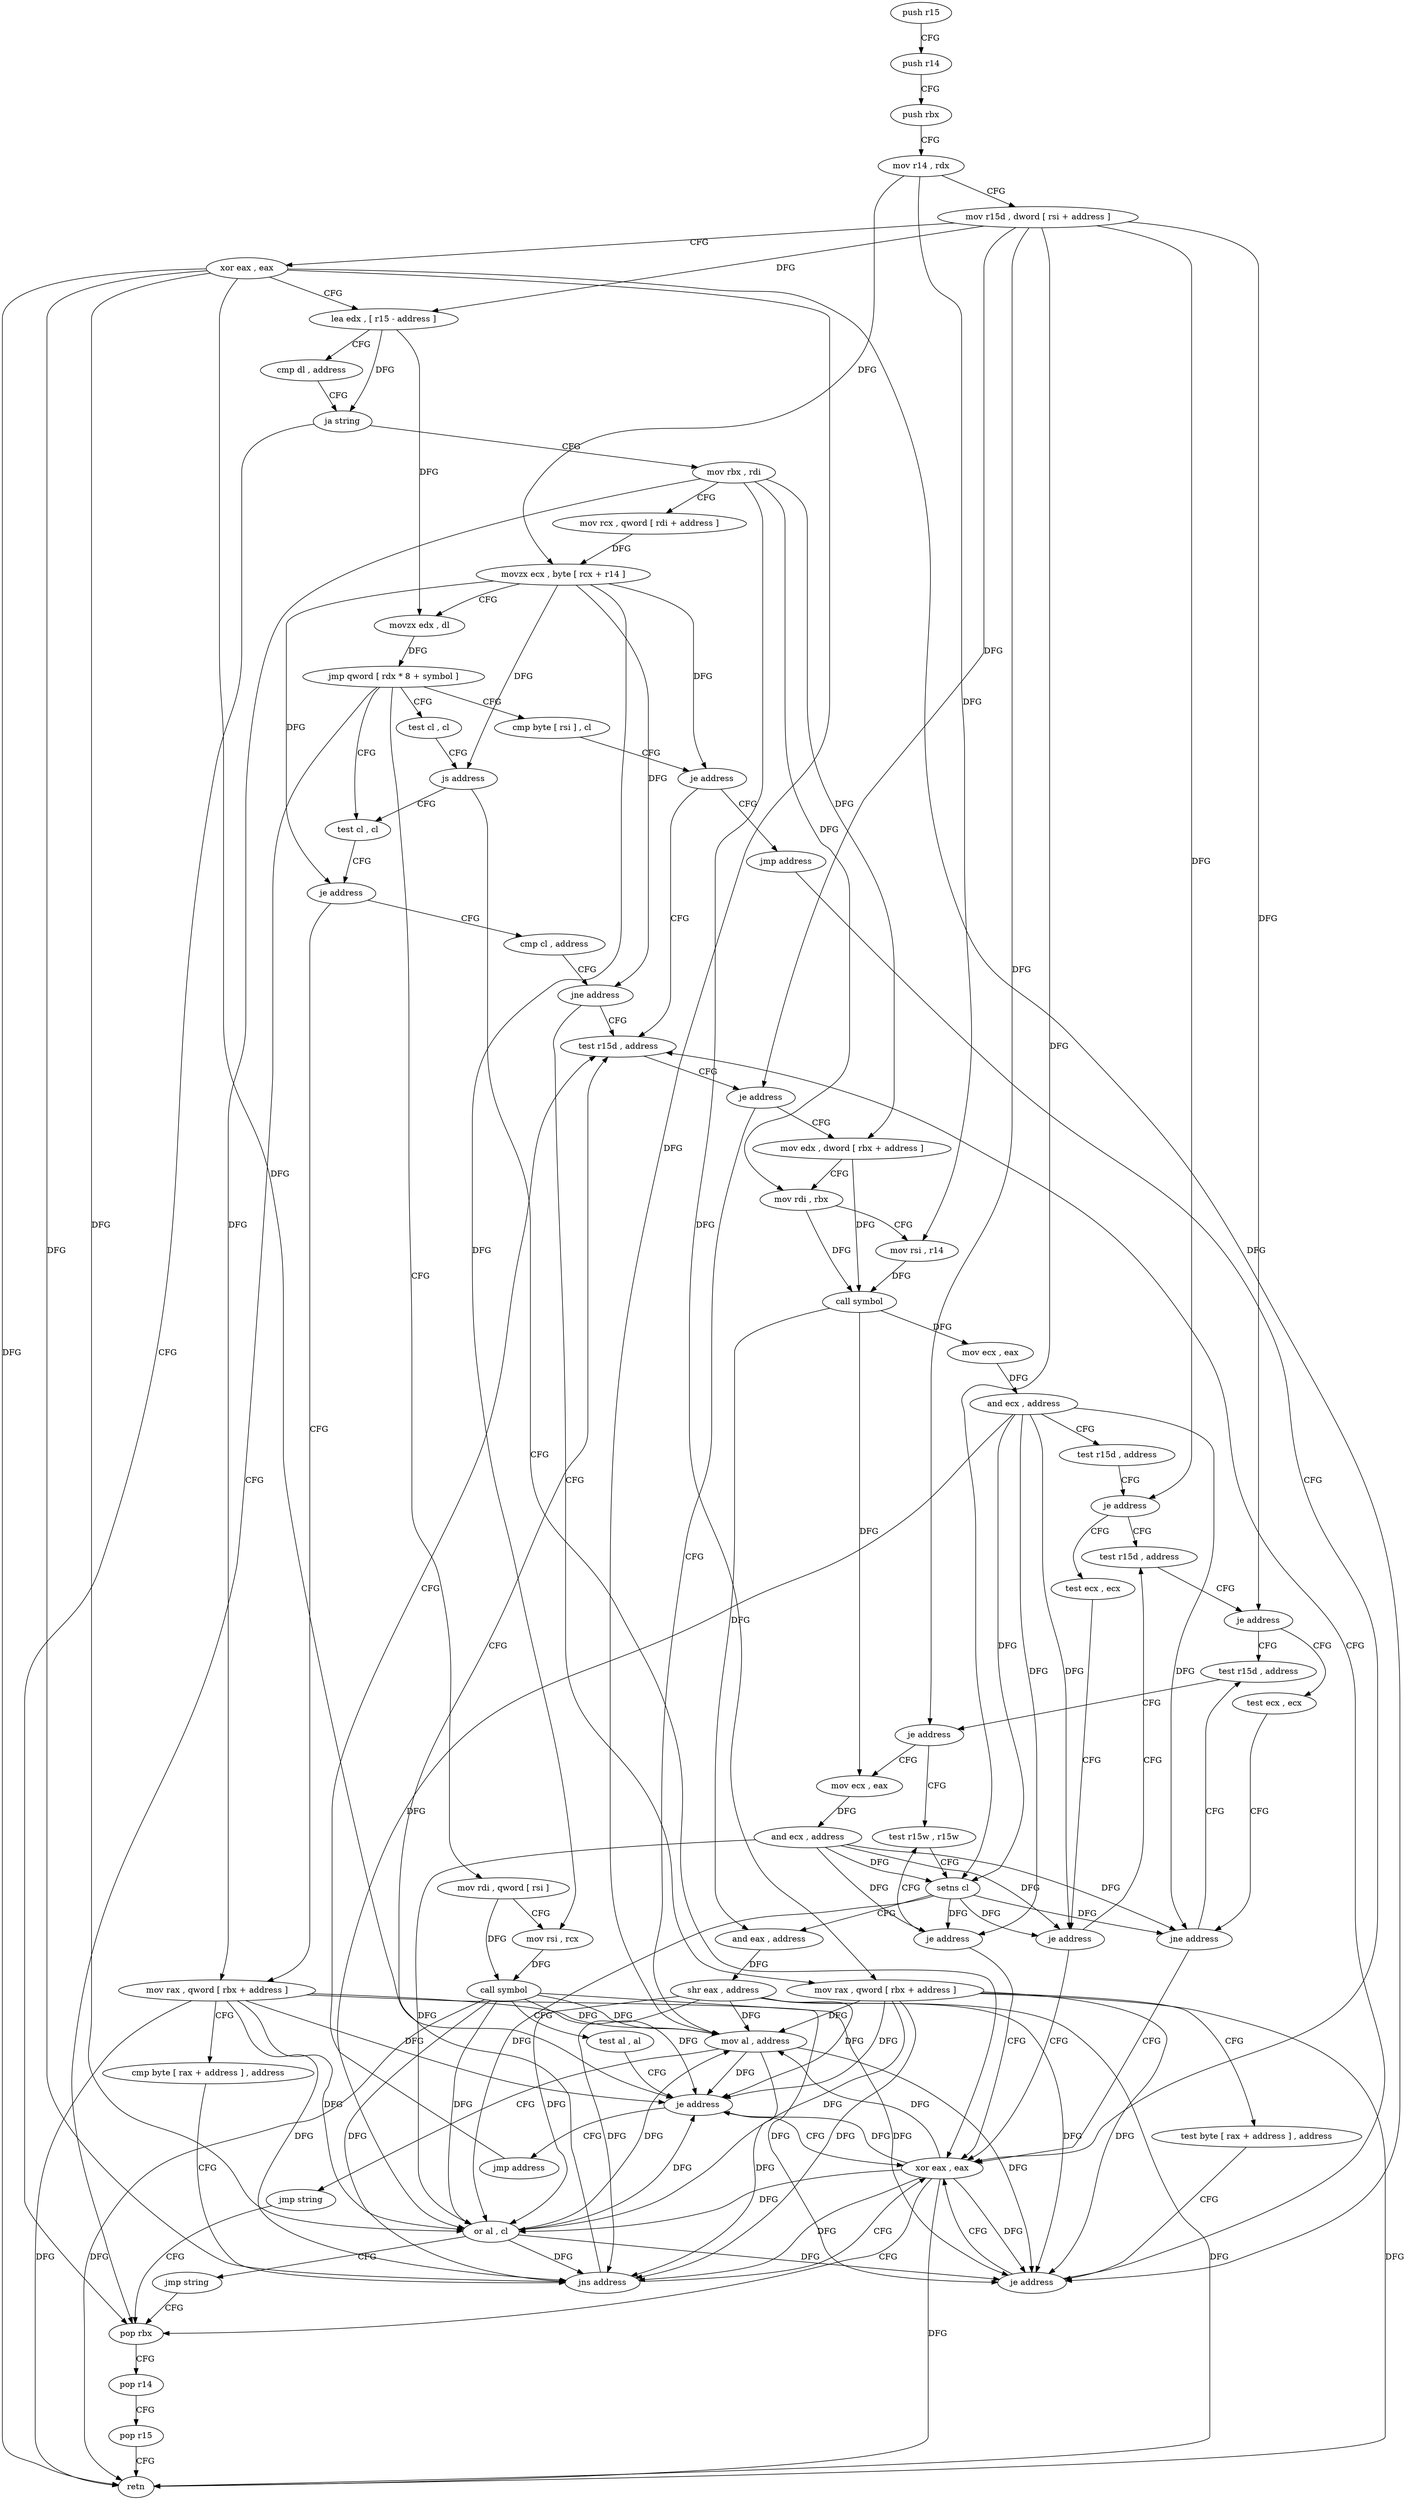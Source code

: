digraph "func" {
"4256000" [label = "push r15" ]
"4256002" [label = "push r14" ]
"4256004" [label = "push rbx" ]
"4256005" [label = "mov r14 , rdx" ]
"4256008" [label = "mov r15d , dword [ rsi + address ]" ]
"4256012" [label = "xor eax , eax" ]
"4256014" [label = "lea edx , [ r15 - address ]" ]
"4256018" [label = "cmp dl , address" ]
"4256021" [label = "ja string" ]
"4256224" [label = "pop rbx" ]
"4256027" [label = "mov rbx , rdi" ]
"4256225" [label = "pop r14" ]
"4256227" [label = "pop r15" ]
"4256229" [label = "retn" ]
"4256030" [label = "mov rcx , qword [ rdi + address ]" ]
"4256034" [label = "movzx ecx , byte [ rcx + r14 ]" ]
"4256039" [label = "movzx edx , dl" ]
"4256042" [label = "jmp qword [ rdx * 8 + symbol ]" ]
"4256049" [label = "cmp byte [ rsi ] , cl" ]
"4256058" [label = "mov rdi , qword [ rsi ]" ]
"4256079" [label = "test cl , cl" ]
"4256087" [label = "test cl , cl" ]
"4256051" [label = "je address" ]
"4256112" [label = "test r15d , address" ]
"4256053" [label = "jmp address" ]
"4256061" [label = "mov rsi , rcx" ]
"4256064" [label = "call symbol" ]
"4256069" [label = "test al , al" ]
"4256071" [label = "je address" ]
"4256222" [label = "xor eax , eax" ]
"4256077" [label = "jmp address" ]
"4256081" [label = "js address" ]
"4256089" [label = "je address" ]
"4256206" [label = "mov rax , qword [ rbx + address ]" ]
"4256091" [label = "cmp cl , address" ]
"4256119" [label = "je address" ]
"4256202" [label = "mov al , address" ]
"4256121" [label = "mov edx , dword [ rbx + address ]" ]
"4256213" [label = "cmp byte [ rax + address ] , address" ]
"4256220" [label = "jns address" ]
"4256094" [label = "jne address" ]
"4256096" [label = "mov rax , qword [ rbx + address ]" ]
"4256204" [label = "jmp string" ]
"4256127" [label = "mov rdi , rbx" ]
"4256130" [label = "mov rsi , r14" ]
"4256133" [label = "call symbol" ]
"4256138" [label = "mov ecx , eax" ]
"4256140" [label = "and ecx , address" ]
"4256143" [label = "test r15d , address" ]
"4256150" [label = "je address" ]
"4256156" [label = "test r15d , address" ]
"4256152" [label = "test ecx , ecx" ]
"4256103" [label = "test byte [ rax + address ] , address" ]
"4256110" [label = "je address" ]
"4256163" [label = "je address" ]
"4256169" [label = "test r15d , address" ]
"4256165" [label = "test ecx , ecx" ]
"4256154" [label = "je address" ]
"4256176" [label = "je address" ]
"4256185" [label = "test r15w , r15w" ]
"4256178" [label = "mov ecx , eax" ]
"4256167" [label = "jne address" ]
"4256189" [label = "setns cl" ]
"4256192" [label = "and eax , address" ]
"4256195" [label = "shr eax , address" ]
"4256198" [label = "or al , cl" ]
"4256200" [label = "jmp string" ]
"4256180" [label = "and ecx , address" ]
"4256183" [label = "je address" ]
"4256000" -> "4256002" [ label = "CFG" ]
"4256002" -> "4256004" [ label = "CFG" ]
"4256004" -> "4256005" [ label = "CFG" ]
"4256005" -> "4256008" [ label = "CFG" ]
"4256005" -> "4256034" [ label = "DFG" ]
"4256005" -> "4256130" [ label = "DFG" ]
"4256008" -> "4256012" [ label = "CFG" ]
"4256008" -> "4256014" [ label = "DFG" ]
"4256008" -> "4256119" [ label = "DFG" ]
"4256008" -> "4256150" [ label = "DFG" ]
"4256008" -> "4256163" [ label = "DFG" ]
"4256008" -> "4256176" [ label = "DFG" ]
"4256008" -> "4256189" [ label = "DFG" ]
"4256012" -> "4256014" [ label = "CFG" ]
"4256012" -> "4256229" [ label = "DFG" ]
"4256012" -> "4256071" [ label = "DFG" ]
"4256012" -> "4256220" [ label = "DFG" ]
"4256012" -> "4256202" [ label = "DFG" ]
"4256012" -> "4256110" [ label = "DFG" ]
"4256012" -> "4256198" [ label = "DFG" ]
"4256014" -> "4256018" [ label = "CFG" ]
"4256014" -> "4256021" [ label = "DFG" ]
"4256014" -> "4256039" [ label = "DFG" ]
"4256018" -> "4256021" [ label = "CFG" ]
"4256021" -> "4256224" [ label = "CFG" ]
"4256021" -> "4256027" [ label = "CFG" ]
"4256224" -> "4256225" [ label = "CFG" ]
"4256027" -> "4256030" [ label = "CFG" ]
"4256027" -> "4256206" [ label = "DFG" ]
"4256027" -> "4256121" [ label = "DFG" ]
"4256027" -> "4256127" [ label = "DFG" ]
"4256027" -> "4256096" [ label = "DFG" ]
"4256225" -> "4256227" [ label = "CFG" ]
"4256227" -> "4256229" [ label = "CFG" ]
"4256030" -> "4256034" [ label = "DFG" ]
"4256034" -> "4256039" [ label = "CFG" ]
"4256034" -> "4256051" [ label = "DFG" ]
"4256034" -> "4256061" [ label = "DFG" ]
"4256034" -> "4256081" [ label = "DFG" ]
"4256034" -> "4256089" [ label = "DFG" ]
"4256034" -> "4256094" [ label = "DFG" ]
"4256039" -> "4256042" [ label = "DFG" ]
"4256042" -> "4256049" [ label = "CFG" ]
"4256042" -> "4256058" [ label = "CFG" ]
"4256042" -> "4256079" [ label = "CFG" ]
"4256042" -> "4256087" [ label = "CFG" ]
"4256042" -> "4256224" [ label = "CFG" ]
"4256049" -> "4256051" [ label = "CFG" ]
"4256058" -> "4256061" [ label = "CFG" ]
"4256058" -> "4256064" [ label = "DFG" ]
"4256079" -> "4256081" [ label = "CFG" ]
"4256087" -> "4256089" [ label = "CFG" ]
"4256051" -> "4256112" [ label = "CFG" ]
"4256051" -> "4256053" [ label = "CFG" ]
"4256112" -> "4256119" [ label = "CFG" ]
"4256053" -> "4256222" [ label = "CFG" ]
"4256061" -> "4256064" [ label = "DFG" ]
"4256064" -> "4256069" [ label = "CFG" ]
"4256064" -> "4256229" [ label = "DFG" ]
"4256064" -> "4256071" [ label = "DFG" ]
"4256064" -> "4256220" [ label = "DFG" ]
"4256064" -> "4256202" [ label = "DFG" ]
"4256064" -> "4256110" [ label = "DFG" ]
"4256064" -> "4256198" [ label = "DFG" ]
"4256069" -> "4256071" [ label = "CFG" ]
"4256071" -> "4256222" [ label = "CFG" ]
"4256071" -> "4256077" [ label = "CFG" ]
"4256222" -> "4256224" [ label = "CFG" ]
"4256222" -> "4256071" [ label = "DFG" ]
"4256222" -> "4256229" [ label = "DFG" ]
"4256222" -> "4256220" [ label = "DFG" ]
"4256222" -> "4256202" [ label = "DFG" ]
"4256222" -> "4256110" [ label = "DFG" ]
"4256222" -> "4256198" [ label = "DFG" ]
"4256077" -> "4256112" [ label = "CFG" ]
"4256081" -> "4256222" [ label = "CFG" ]
"4256081" -> "4256087" [ label = "CFG" ]
"4256089" -> "4256206" [ label = "CFG" ]
"4256089" -> "4256091" [ label = "CFG" ]
"4256206" -> "4256213" [ label = "CFG" ]
"4256206" -> "4256071" [ label = "DFG" ]
"4256206" -> "4256229" [ label = "DFG" ]
"4256206" -> "4256220" [ label = "DFG" ]
"4256206" -> "4256202" [ label = "DFG" ]
"4256206" -> "4256110" [ label = "DFG" ]
"4256206" -> "4256198" [ label = "DFG" ]
"4256091" -> "4256094" [ label = "CFG" ]
"4256119" -> "4256202" [ label = "CFG" ]
"4256119" -> "4256121" [ label = "CFG" ]
"4256202" -> "4256204" [ label = "CFG" ]
"4256202" -> "4256071" [ label = "DFG" ]
"4256202" -> "4256220" [ label = "DFG" ]
"4256202" -> "4256110" [ label = "DFG" ]
"4256121" -> "4256127" [ label = "CFG" ]
"4256121" -> "4256133" [ label = "DFG" ]
"4256213" -> "4256220" [ label = "CFG" ]
"4256220" -> "4256112" [ label = "CFG" ]
"4256220" -> "4256222" [ label = "CFG" ]
"4256094" -> "4256112" [ label = "CFG" ]
"4256094" -> "4256096" [ label = "CFG" ]
"4256096" -> "4256103" [ label = "CFG" ]
"4256096" -> "4256071" [ label = "DFG" ]
"4256096" -> "4256220" [ label = "DFG" ]
"4256096" -> "4256202" [ label = "DFG" ]
"4256096" -> "4256229" [ label = "DFG" ]
"4256096" -> "4256110" [ label = "DFG" ]
"4256096" -> "4256198" [ label = "DFG" ]
"4256204" -> "4256224" [ label = "CFG" ]
"4256127" -> "4256130" [ label = "CFG" ]
"4256127" -> "4256133" [ label = "DFG" ]
"4256130" -> "4256133" [ label = "DFG" ]
"4256133" -> "4256138" [ label = "DFG" ]
"4256133" -> "4256192" [ label = "DFG" ]
"4256133" -> "4256178" [ label = "DFG" ]
"4256138" -> "4256140" [ label = "DFG" ]
"4256140" -> "4256143" [ label = "CFG" ]
"4256140" -> "4256154" [ label = "DFG" ]
"4256140" -> "4256167" [ label = "DFG" ]
"4256140" -> "4256189" [ label = "DFG" ]
"4256140" -> "4256198" [ label = "DFG" ]
"4256140" -> "4256183" [ label = "DFG" ]
"4256143" -> "4256150" [ label = "CFG" ]
"4256150" -> "4256156" [ label = "CFG" ]
"4256150" -> "4256152" [ label = "CFG" ]
"4256156" -> "4256163" [ label = "CFG" ]
"4256152" -> "4256154" [ label = "CFG" ]
"4256103" -> "4256110" [ label = "CFG" ]
"4256110" -> "4256222" [ label = "CFG" ]
"4256110" -> "4256112" [ label = "CFG" ]
"4256163" -> "4256169" [ label = "CFG" ]
"4256163" -> "4256165" [ label = "CFG" ]
"4256169" -> "4256176" [ label = "CFG" ]
"4256165" -> "4256167" [ label = "CFG" ]
"4256154" -> "4256222" [ label = "CFG" ]
"4256154" -> "4256156" [ label = "CFG" ]
"4256176" -> "4256185" [ label = "CFG" ]
"4256176" -> "4256178" [ label = "CFG" ]
"4256185" -> "4256189" [ label = "CFG" ]
"4256178" -> "4256180" [ label = "DFG" ]
"4256167" -> "4256222" [ label = "CFG" ]
"4256167" -> "4256169" [ label = "CFG" ]
"4256189" -> "4256192" [ label = "CFG" ]
"4256189" -> "4256154" [ label = "DFG" ]
"4256189" -> "4256167" [ label = "DFG" ]
"4256189" -> "4256198" [ label = "DFG" ]
"4256189" -> "4256183" [ label = "DFG" ]
"4256192" -> "4256195" [ label = "DFG" ]
"4256195" -> "4256198" [ label = "DFG" ]
"4256195" -> "4256071" [ label = "DFG" ]
"4256195" -> "4256220" [ label = "DFG" ]
"4256195" -> "4256202" [ label = "DFG" ]
"4256195" -> "4256110" [ label = "DFG" ]
"4256195" -> "4256229" [ label = "DFG" ]
"4256198" -> "4256200" [ label = "CFG" ]
"4256198" -> "4256071" [ label = "DFG" ]
"4256198" -> "4256220" [ label = "DFG" ]
"4256198" -> "4256202" [ label = "DFG" ]
"4256198" -> "4256110" [ label = "DFG" ]
"4256200" -> "4256224" [ label = "CFG" ]
"4256180" -> "4256183" [ label = "DFG" ]
"4256180" -> "4256154" [ label = "DFG" ]
"4256180" -> "4256167" [ label = "DFG" ]
"4256180" -> "4256198" [ label = "DFG" ]
"4256180" -> "4256189" [ label = "DFG" ]
"4256183" -> "4256222" [ label = "CFG" ]
"4256183" -> "4256185" [ label = "CFG" ]
}
